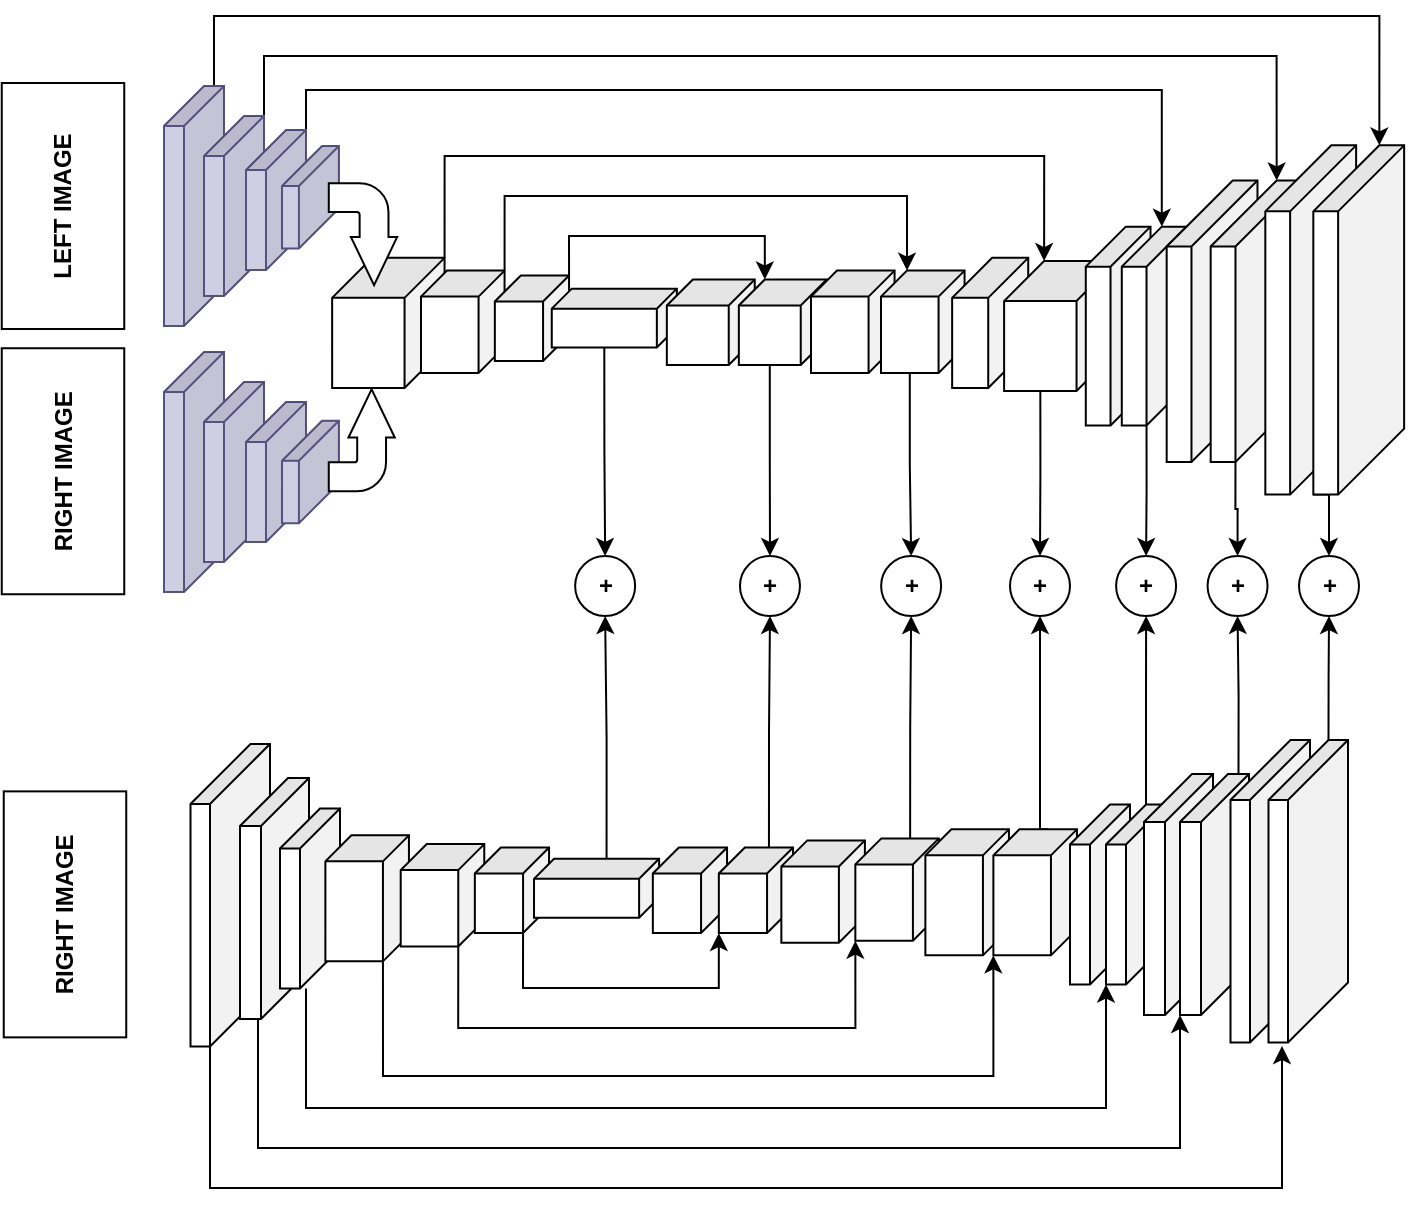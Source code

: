 <mxfile version="16.5.2" type="github">
  <diagram id="XJV9W_cmDKWi7Rnc3LGd" name="Page-1">
    <mxGraphModel dx="1043" dy="523" grid="1" gridSize="10" guides="1" tooltips="1" connect="1" arrows="1" fold="1" page="1" pageScale="1" pageWidth="850" pageHeight="1100" math="0" shadow="0">
      <root>
        <mxCell id="0" />
        <mxCell id="1" parent="0" />
        <mxCell id="3e6isMqfdNkGdxpLTALY-46" style="edgeStyle=orthogonalEdgeStyle;rounded=0;orthogonalLoop=1;jettySize=auto;html=1;exitX=0;exitY=0;exitDx=0;exitDy=5.0;exitPerimeter=0;entryX=0;entryY=0;entryDx=0;entryDy=12.4;entryPerimeter=0;" parent="1" source="ripQ546PBSJGRs5OGgcQ-14" target="j10uJciGInbWVbVoU815-24" edge="1">
          <mxGeometry relative="1" as="geometry">
            <Array as="points">
              <mxPoint x="187" y="90" />
              <mxPoint x="770" y="90" />
            </Array>
          </mxGeometry>
        </mxCell>
        <mxCell id="ripQ546PBSJGRs5OGgcQ-14" value="" style="shape=cube;whiteSpace=wrap;html=1;boundedLbl=1;backgroundOutline=1;darkOpacity=0.05;darkOpacity2=0.1;rotation=90;fillColor=#d0cee2;strokeColor=#56517e;" parent="1" vertex="1">
          <mxGeometry x="117" y="170" width="120" height="30" as="geometry" />
        </mxCell>
        <mxCell id="3e6isMqfdNkGdxpLTALY-47" style="edgeStyle=orthogonalEdgeStyle;rounded=0;orthogonalLoop=1;jettySize=auto;html=1;exitX=0;exitY=0;exitDx=0;exitDy=0;exitPerimeter=0;entryX=0;entryY=0;entryDx=0;entryDy=12.4;entryPerimeter=0;" parent="1" source="ripQ546PBSJGRs5OGgcQ-15" target="j10uJciGInbWVbVoU815-22" edge="1">
          <mxGeometry relative="1" as="geometry">
            <Array as="points">
              <mxPoint x="212" y="110" />
              <mxPoint x="718" y="110" />
            </Array>
          </mxGeometry>
        </mxCell>
        <mxCell id="ripQ546PBSJGRs5OGgcQ-15" value="" style="shape=cube;whiteSpace=wrap;html=1;boundedLbl=1;backgroundOutline=1;darkOpacity=0.05;darkOpacity2=0.1;rotation=90;fillColor=#d0cee2;strokeColor=#56517e;" parent="1" vertex="1">
          <mxGeometry x="152" y="170" width="90" height="30" as="geometry" />
        </mxCell>
        <mxCell id="qjHNvClsbBAqryhqXB2U-27" style="edgeStyle=orthogonalEdgeStyle;rounded=0;orthogonalLoop=1;jettySize=auto;html=1;exitX=0;exitY=0;exitDx=0;exitDy=0;exitPerimeter=0;entryX=0;entryY=0;entryDx=0;entryDy=12.37;entryPerimeter=0;" parent="1" source="ripQ546PBSJGRs5OGgcQ-16" target="j10uJciGInbWVbVoU815-20" edge="1">
          <mxGeometry relative="1" as="geometry">
            <mxPoint x="710" y="150" as="targetPoint" />
          </mxGeometry>
        </mxCell>
        <mxCell id="ripQ546PBSJGRs5OGgcQ-16" value="" style="shape=cube;whiteSpace=wrap;html=1;boundedLbl=1;backgroundOutline=1;darkOpacity=0.05;darkOpacity2=0.1;rotation=90;fillColor=#d0cee2;strokeColor=#56517e;" parent="1" vertex="1">
          <mxGeometry x="183" y="167" width="70" height="30" as="geometry" />
        </mxCell>
        <mxCell id="ripQ546PBSJGRs5OGgcQ-17" value="" style="shape=cube;whiteSpace=wrap;html=1;boundedLbl=1;backgroundOutline=1;darkOpacity=0.05;darkOpacity2=0.1;rotation=90;fillColor=#d0cee2;strokeColor=#56517e;" parent="1" vertex="1">
          <mxGeometry x="117" y="303" width="120" height="30" as="geometry" />
        </mxCell>
        <mxCell id="ripQ546PBSJGRs5OGgcQ-18" value="" style="shape=cube;whiteSpace=wrap;html=1;boundedLbl=1;backgroundOutline=1;darkOpacity=0.05;darkOpacity2=0.1;rotation=90;fillColor=#d0cee2;strokeColor=#56517e;" parent="1" vertex="1">
          <mxGeometry x="152" y="303" width="90" height="30" as="geometry" />
        </mxCell>
        <mxCell id="ripQ546PBSJGRs5OGgcQ-19" value="" style="shape=cube;whiteSpace=wrap;html=1;boundedLbl=1;backgroundOutline=1;darkOpacity=0.05;darkOpacity2=0.1;rotation=90;fillColor=#d0cee2;strokeColor=#56517e;" parent="1" vertex="1">
          <mxGeometry x="183" y="303" width="70" height="30" as="geometry" />
        </mxCell>
        <mxCell id="gHIy9yLXrVZsT-g1AwRH-1" value="" style="shape=cube;whiteSpace=wrap;html=1;boundedLbl=1;backgroundOutline=1;darkOpacity=0.05;darkOpacity2=0.1;rotation=90;fillColor=#d0cee2;strokeColor=#56517e;" parent="1" vertex="1">
          <mxGeometry x="209.61" y="166.41" width="51.25" height="28.45" as="geometry" />
        </mxCell>
        <mxCell id="gHIy9yLXrVZsT-g1AwRH-2" value="" style="shape=cube;whiteSpace=wrap;html=1;boundedLbl=1;backgroundOutline=1;darkOpacity=0.05;darkOpacity2=0.1;rotation=90;fillColor=#d0cee2;strokeColor=#56517e;" parent="1" vertex="1">
          <mxGeometry x="209.61" y="303.78" width="51.25" height="28.45" as="geometry" />
        </mxCell>
        <mxCell id="gHIy9yLXrVZsT-g1AwRH-4" value="&lt;b&gt;LEFT IMAGE&lt;/b&gt;" style="rounded=0;whiteSpace=wrap;html=1;rotation=-90;" parent="1" vertex="1">
          <mxGeometry x="50" y="154.38" width="123" height="61.25" as="geometry" />
        </mxCell>
        <mxCell id="gHIy9yLXrVZsT-g1AwRH-5" value="&lt;b&gt;RIGHT IMAGE&lt;/b&gt;" style="rounded=0;whiteSpace=wrap;html=1;rotation=-90;" parent="1" vertex="1">
          <mxGeometry x="50" y="287" width="123" height="61.25" as="geometry" />
        </mxCell>
        <mxCell id="3e6isMqfdNkGdxpLTALY-48" style="edgeStyle=orthogonalEdgeStyle;rounded=0;orthogonalLoop=1;jettySize=auto;html=1;exitX=0;exitY=0;exitDx=0;exitDy=0;exitPerimeter=0;entryX=0;entryY=0;entryDx=0;entryDy=36.21;entryPerimeter=0;" parent="1" source="gHIy9yLXrVZsT-g1AwRH-6" target="j10uJciGInbWVbVoU815-18" edge="1">
          <mxGeometry relative="1" as="geometry">
            <Array as="points">
              <mxPoint x="302" y="160" />
              <mxPoint x="602" y="160" />
            </Array>
          </mxGeometry>
        </mxCell>
        <mxCell id="gHIy9yLXrVZsT-g1AwRH-6" value="" style="shape=cube;whiteSpace=wrap;html=1;boundedLbl=1;backgroundOutline=1;darkOpacity=0.05;darkOpacity2=0.1;rotation=90;" parent="1" vertex="1">
          <mxGeometry x="241.67" y="215.33" width="65.01" height="56.21" as="geometry" />
        </mxCell>
        <mxCell id="gHIy9yLXrVZsT-g1AwRH-16" value="" style="html=1;shadow=0;dashed=0;align=center;verticalAlign=middle;shape=mxgraph.arrows2.bendArrow;dy=7.21;dx=24.16;notch=0;arrowHead=23.15;rounded=1;rotation=90;" parent="1" vertex="1">
          <mxGeometry x="236" y="182" width="50.99" height="34.21" as="geometry" />
        </mxCell>
        <mxCell id="j10uJciGInbWVbVoU815-2" value="" style="html=1;shadow=0;dashed=0;align=center;verticalAlign=middle;shape=mxgraph.arrows2.bendArrow;dy=7.21;dx=24.16;notch=0;arrowHead=23.15;rounded=1;rotation=-90;flipV=1;" parent="1" vertex="1">
          <mxGeometry x="235.39" y="285.61" width="50.99" height="33" as="geometry" />
        </mxCell>
        <mxCell id="3e6isMqfdNkGdxpLTALY-1" style="edgeStyle=orthogonalEdgeStyle;rounded=0;orthogonalLoop=1;jettySize=auto;html=1;exitX=0;exitY=0;exitDx=0;exitDy=0;exitPerimeter=0;entryX=0;entryY=0;entryDx=0;entryDy=28.78;entryPerimeter=0;" parent="1" source="j10uJciGInbWVbVoU815-4" target="j10uJciGInbWVbVoU815-15" edge="1">
          <mxGeometry relative="1" as="geometry">
            <Array as="points">
              <mxPoint x="332" y="180" />
              <mxPoint x="534" y="180" />
            </Array>
          </mxGeometry>
        </mxCell>
        <mxCell id="j10uJciGInbWVbVoU815-4" value="" style="shape=cube;whiteSpace=wrap;html=1;boundedLbl=1;backgroundOutline=1;darkOpacity=0.05;darkOpacity2=0.1;rotation=90;size=13;" parent="1" vertex="1">
          <mxGeometry x="285.82" y="221.99" width="51.15" height="41.78" as="geometry" />
        </mxCell>
        <mxCell id="3e6isMqfdNkGdxpLTALY-2" style="edgeStyle=orthogonalEdgeStyle;rounded=0;orthogonalLoop=1;jettySize=auto;html=1;exitX=0;exitY=0;exitDx=0;exitDy=0;exitPerimeter=0;entryX=0;entryY=0;entryDx=0;entryDy=30.95;entryPerimeter=0;" parent="1" source="j10uJciGInbWVbVoU815-6" target="j10uJciGInbWVbVoU815-12" edge="1">
          <mxGeometry relative="1" as="geometry">
            <Array as="points">
              <mxPoint x="364" y="200" />
              <mxPoint x="462" y="200" />
            </Array>
          </mxGeometry>
        </mxCell>
        <mxCell id="j10uJciGInbWVbVoU815-6" value="" style="shape=cube;whiteSpace=wrap;html=1;boundedLbl=1;backgroundOutline=1;darkOpacity=0.05;darkOpacity2=0.1;rotation=90;size=13;" parent="1" vertex="1">
          <mxGeometry x="324.57" y="222.56" width="42.81" height="37.11" as="geometry" />
        </mxCell>
        <mxCell id="3e6isMqfdNkGdxpLTALY-34" style="edgeStyle=orthogonalEdgeStyle;rounded=0;orthogonalLoop=1;jettySize=auto;html=1;exitX=0;exitY=0;exitDx=29.43;exitDy=36.27;exitPerimeter=0;entryX=0.5;entryY=0;entryDx=0;entryDy=0;" parent="1" source="j10uJciGInbWVbVoU815-8" target="3e6isMqfdNkGdxpLTALY-8" edge="1">
          <mxGeometry relative="1" as="geometry" />
        </mxCell>
        <mxCell id="j10uJciGInbWVbVoU815-8" value="" style="shape=cube;whiteSpace=wrap;html=1;boundedLbl=1;backgroundOutline=1;darkOpacity=0.05;darkOpacity2=0.1;rotation=90;size=10;" parent="1" vertex="1">
          <mxGeometry x="372.44" y="209.77" width="29.43" height="62.54" as="geometry" />
        </mxCell>
        <mxCell id="j10uJciGInbWVbVoU815-9" value="" style="shape=cube;whiteSpace=wrap;html=1;boundedLbl=1;backgroundOutline=1;darkOpacity=0.05;darkOpacity2=0.1;rotation=90;size=13;" parent="1" vertex="1">
          <mxGeometry x="413.99" y="221.14" width="42.81" height="43.95" as="geometry" />
        </mxCell>
        <mxCell id="3e6isMqfdNkGdxpLTALY-21" style="edgeStyle=orthogonalEdgeStyle;rounded=0;orthogonalLoop=1;jettySize=auto;html=1;exitX=0;exitY=0;exitDx=42.81;exitDy=28.475;exitPerimeter=0;entryX=0.5;entryY=0;entryDx=0;entryDy=0;" parent="1" source="j10uJciGInbWVbVoU815-12" target="3e6isMqfdNkGdxpLTALY-20" edge="1">
          <mxGeometry relative="1" as="geometry" />
        </mxCell>
        <mxCell id="j10uJciGInbWVbVoU815-12" value="" style="shape=cube;whiteSpace=wrap;html=1;boundedLbl=1;backgroundOutline=1;darkOpacity=0.05;darkOpacity2=0.1;rotation=90;size=13;" parent="1" vertex="1">
          <mxGeometry x="449.99" y="221.14" width="42.81" height="43.95" as="geometry" />
        </mxCell>
        <mxCell id="j10uJciGInbWVbVoU815-14" value="" style="shape=cube;whiteSpace=wrap;html=1;boundedLbl=1;backgroundOutline=1;darkOpacity=0.05;darkOpacity2=0.1;rotation=90;size=13;" parent="1" vertex="1">
          <mxGeometry x="480.82" y="221.99" width="51.15" height="41.78" as="geometry" />
        </mxCell>
        <mxCell id="3e6isMqfdNkGdxpLTALY-25" style="edgeStyle=orthogonalEdgeStyle;rounded=0;orthogonalLoop=1;jettySize=auto;html=1;exitX=0;exitY=0;exitDx=51.15;exitDy=27.39;exitPerimeter=0;entryX=0.5;entryY=0;entryDx=0;entryDy=0;" parent="1" source="j10uJciGInbWVbVoU815-15" target="3e6isMqfdNkGdxpLTALY-23" edge="1">
          <mxGeometry relative="1" as="geometry" />
        </mxCell>
        <mxCell id="j10uJciGInbWVbVoU815-15" value="" style="shape=cube;whiteSpace=wrap;html=1;boundedLbl=1;backgroundOutline=1;darkOpacity=0.05;darkOpacity2=0.1;rotation=90;size=13;" parent="1" vertex="1">
          <mxGeometry x="515.82" y="221.99" width="51.15" height="41.78" as="geometry" />
        </mxCell>
        <mxCell id="j10uJciGInbWVbVoU815-17" value="" style="shape=cube;whiteSpace=wrap;html=1;boundedLbl=1;backgroundOutline=1;darkOpacity=0.05;darkOpacity2=0.1;rotation=90;" parent="1" vertex="1">
          <mxGeometry x="542.59" y="224.42" width="65.01" height="38.04" as="geometry" />
        </mxCell>
        <mxCell id="3e6isMqfdNkGdxpLTALY-32" style="edgeStyle=orthogonalEdgeStyle;rounded=0;orthogonalLoop=1;jettySize=auto;html=1;exitX=0;exitY=0;exitDx=65.01;exitDy=38.105;exitPerimeter=0;entryX=0.5;entryY=0;entryDx=0;entryDy=0;" parent="1" source="j10uJciGInbWVbVoU815-18" target="3e6isMqfdNkGdxpLTALY-28" edge="1">
          <mxGeometry relative="1" as="geometry" />
        </mxCell>
        <mxCell id="j10uJciGInbWVbVoU815-18" value="" style="shape=cube;whiteSpace=wrap;html=1;boundedLbl=1;backgroundOutline=1;darkOpacity=0.05;darkOpacity2=0.1;rotation=90;" parent="1" vertex="1">
          <mxGeometry x="577.66" y="216.92" width="65.01" height="56.21" as="geometry" />
        </mxCell>
        <mxCell id="j10uJciGInbWVbVoU815-19" value="" style="shape=cube;whiteSpace=wrap;html=1;boundedLbl=1;backgroundOutline=1;darkOpacity=0.05;darkOpacity2=0.1;rotation=90;" parent="1" vertex="1">
          <mxGeometry x="589.38" y="228.84" width="99.4" height="32.37" as="geometry" />
        </mxCell>
        <mxCell id="3e6isMqfdNkGdxpLTALY-38" style="edgeStyle=orthogonalEdgeStyle;rounded=0;orthogonalLoop=1;jettySize=auto;html=1;exitX=0;exitY=0;exitDx=99.4;exitDy=20;exitPerimeter=0;entryX=0.5;entryY=0;entryDx=0;entryDy=0;" parent="1" source="j10uJciGInbWVbVoU815-20" target="3e6isMqfdNkGdxpLTALY-35" edge="1">
          <mxGeometry relative="1" as="geometry" />
        </mxCell>
        <mxCell id="j10uJciGInbWVbVoU815-20" value="" style="shape=cube;whiteSpace=wrap;html=1;boundedLbl=1;backgroundOutline=1;darkOpacity=0.05;darkOpacity2=0.1;rotation=90;" parent="1" vertex="1">
          <mxGeometry x="607.38" y="228.84" width="99.4" height="32.37" as="geometry" />
        </mxCell>
        <mxCell id="j10uJciGInbWVbVoU815-21" value="" style="shape=cube;whiteSpace=wrap;html=1;boundedLbl=1;backgroundOutline=1;darkOpacity=0.05;darkOpacity2=0.1;rotation=90;size=33;" parent="1" vertex="1">
          <mxGeometry x="615.67" y="219.91" width="140.74" height="45.4" as="geometry" />
        </mxCell>
        <mxCell id="3e6isMqfdNkGdxpLTALY-41" style="edgeStyle=orthogonalEdgeStyle;rounded=0;orthogonalLoop=1;jettySize=auto;html=1;exitX=0;exitY=0;exitDx=140.74;exitDy=33;exitPerimeter=0;entryX=0.5;entryY=0;entryDx=0;entryDy=0;" parent="1" source="j10uJciGInbWVbVoU815-22" target="3e6isMqfdNkGdxpLTALY-36" edge="1">
          <mxGeometry relative="1" as="geometry" />
        </mxCell>
        <mxCell id="j10uJciGInbWVbVoU815-22" value="" style="shape=cube;whiteSpace=wrap;html=1;boundedLbl=1;backgroundOutline=1;darkOpacity=0.05;darkOpacity2=0.1;rotation=90;size=33;" parent="1" vertex="1">
          <mxGeometry x="637.67" y="219.91" width="140.74" height="45.4" as="geometry" />
        </mxCell>
        <mxCell id="j10uJciGInbWVbVoU815-23" value="" style="shape=cube;whiteSpace=wrap;html=1;boundedLbl=1;backgroundOutline=1;darkOpacity=0.05;darkOpacity2=0.1;rotation=90;size=33;" parent="1" vertex="1">
          <mxGeometry x="648.05" y="219.29" width="174.63" height="45.4" as="geometry" />
        </mxCell>
        <mxCell id="3e6isMqfdNkGdxpLTALY-42" style="edgeStyle=orthogonalEdgeStyle;rounded=0;orthogonalLoop=1;jettySize=auto;html=1;exitX=1;exitY=1;exitDx=0;exitDy=0;exitPerimeter=0;entryX=0.5;entryY=0;entryDx=0;entryDy=0;" parent="1" source="j10uJciGInbWVbVoU815-24" target="3e6isMqfdNkGdxpLTALY-37" edge="1">
          <mxGeometry relative="1" as="geometry" />
        </mxCell>
        <mxCell id="j10uJciGInbWVbVoU815-24" value="" style="shape=cube;whiteSpace=wrap;html=1;boundedLbl=1;backgroundOutline=1;darkOpacity=0.05;darkOpacity2=0.1;rotation=90;size=33;" parent="1" vertex="1">
          <mxGeometry x="672.05" y="219.29" width="174.63" height="45.4" as="geometry" />
        </mxCell>
        <mxCell id="qjHNvClsbBAqryhqXB2U-22" style="edgeStyle=orthogonalEdgeStyle;rounded=0;orthogonalLoop=1;jettySize=auto;html=1;exitX=0;exitY=0;exitDx=151.25;exitDy=30;exitPerimeter=0;" parent="1" source="qjHNvClsbBAqryhqXB2U-1" edge="1">
          <mxGeometry relative="1" as="geometry">
            <mxPoint x="721" y="605" as="targetPoint" />
            <Array as="points">
              <mxPoint x="185" y="676" />
              <mxPoint x="721" y="676" />
            </Array>
          </mxGeometry>
        </mxCell>
        <mxCell id="qjHNvClsbBAqryhqXB2U-1" value="" style="shape=cube;whiteSpace=wrap;html=1;boundedLbl=1;backgroundOutline=1;darkOpacity=0.05;darkOpacity2=0.1;rotation=90;size=30;" parent="1" vertex="1">
          <mxGeometry x="119.5" y="509.75" width="151.25" height="39.75" as="geometry" />
        </mxCell>
        <mxCell id="3e6isMqfdNkGdxpLTALY-3" style="edgeStyle=orthogonalEdgeStyle;rounded=0;orthogonalLoop=1;jettySize=auto;html=1;exitX=0;exitY=0;exitDx=120.5;exitDy=24;exitPerimeter=0;entryX=1;entryY=1;entryDx=0;entryDy=0;entryPerimeter=0;" parent="1" source="qjHNvClsbBAqryhqXB2U-2" target="qjHNvClsbBAqryhqXB2U-19" edge="1">
          <mxGeometry relative="1" as="geometry">
            <Array as="points">
              <mxPoint x="209" y="656" />
              <mxPoint x="670" y="656" />
            </Array>
          </mxGeometry>
        </mxCell>
        <mxCell id="qjHNvClsbBAqryhqXB2U-2" value="" style="shape=cube;whiteSpace=wrap;html=1;boundedLbl=1;backgroundOutline=1;darkOpacity=0.05;darkOpacity2=0.1;rotation=90;size=24;" parent="1" vertex="1">
          <mxGeometry x="157" y="514" width="120.5" height="34.5" as="geometry" />
        </mxCell>
        <mxCell id="3e6isMqfdNkGdxpLTALY-4" style="edgeStyle=orthogonalEdgeStyle;rounded=0;orthogonalLoop=1;jettySize=auto;html=1;exitX=0;exitY=0;exitDx=90;exitDy=20;exitPerimeter=0;entryX=1;entryY=1;entryDx=0;entryDy=0;entryPerimeter=0;" parent="1" target="qjHNvClsbBAqryhqXB2U-17" edge="1">
          <mxGeometry relative="1" as="geometry">
            <mxPoint x="233" y="576.25" as="sourcePoint" />
            <Array as="points">
              <mxPoint x="233" y="636" />
              <mxPoint x="633" y="636" />
            </Array>
          </mxGeometry>
        </mxCell>
        <mxCell id="qjHNvClsbBAqryhqXB2U-3" value="" style="shape=cube;whiteSpace=wrap;html=1;boundedLbl=1;backgroundOutline=1;darkOpacity=0.05;darkOpacity2=0.1;rotation=90;" parent="1" vertex="1">
          <mxGeometry x="190" y="516.25" width="90" height="30" as="geometry" />
        </mxCell>
        <mxCell id="3e6isMqfdNkGdxpLTALY-45" style="edgeStyle=orthogonalEdgeStyle;rounded=0;orthogonalLoop=1;jettySize=auto;html=1;exitX=0;exitY=0;exitDx=63.0;exitDy=13;exitPerimeter=0;entryX=1;entryY=1;entryDx=0;entryDy=0;entryPerimeter=0;" parent="1" source="qjHNvClsbBAqryhqXB2U-4" target="qjHNvClsbBAqryhqXB2U-15" edge="1">
          <mxGeometry relative="1" as="geometry">
            <Array as="points">
              <mxPoint x="272" y="620" />
              <mxPoint x="577" y="620" />
            </Array>
          </mxGeometry>
        </mxCell>
        <mxCell id="qjHNvClsbBAqryhqXB2U-4" value="" style="shape=cube;whiteSpace=wrap;html=1;boundedLbl=1;backgroundOutline=1;darkOpacity=0.05;darkOpacity2=0.1;rotation=90;size=13;" parent="1" vertex="1">
          <mxGeometry x="232.08" y="510.29" width="63" height="41.78" as="geometry" />
        </mxCell>
        <mxCell id="3e6isMqfdNkGdxpLTALY-6" style="edgeStyle=orthogonalEdgeStyle;rounded=0;orthogonalLoop=1;jettySize=auto;html=1;exitX=0;exitY=0;exitDx=51.15;exitDy=13;exitPerimeter=0;entryX=1;entryY=1;entryDx=0;entryDy=0;entryPerimeter=0;" parent="1" source="qjHNvClsbBAqryhqXB2U-5" target="qjHNvClsbBAqryhqXB2U-13" edge="1">
          <mxGeometry relative="1" as="geometry">
            <Array as="points">
              <mxPoint x="309" y="596" />
              <mxPoint x="507" y="596" />
            </Array>
          </mxGeometry>
        </mxCell>
        <mxCell id="qjHNvClsbBAqryhqXB2U-5" value="" style="shape=cube;whiteSpace=wrap;html=1;boundedLbl=1;backgroundOutline=1;darkOpacity=0.05;darkOpacity2=0.1;rotation=90;size=13;" parent="1" vertex="1">
          <mxGeometry x="275.67" y="508.73" width="51.15" height="41.78" as="geometry" />
        </mxCell>
        <mxCell id="3e6isMqfdNkGdxpLTALY-7" style="edgeStyle=orthogonalEdgeStyle;rounded=0;orthogonalLoop=1;jettySize=auto;html=1;exitX=0;exitY=0;exitDx=42.81;exitDy=13;exitPerimeter=0;entryX=1;entryY=1;entryDx=0;entryDy=0;entryPerimeter=0;" parent="1" source="qjHNvClsbBAqryhqXB2U-6" target="qjHNvClsbBAqryhqXB2U-10" edge="1">
          <mxGeometry relative="1" as="geometry">
            <Array as="points">
              <mxPoint x="342" y="576" />
              <mxPoint x="439" y="576" />
            </Array>
          </mxGeometry>
        </mxCell>
        <mxCell id="qjHNvClsbBAqryhqXB2U-6" value="" style="shape=cube;whiteSpace=wrap;html=1;boundedLbl=1;backgroundOutline=1;darkOpacity=0.05;darkOpacity2=0.1;rotation=90;size=13;" parent="1" vertex="1">
          <mxGeometry x="314.57" y="508.56" width="42.81" height="37.11" as="geometry" />
        </mxCell>
        <mxCell id="3e6isMqfdNkGdxpLTALY-33" style="edgeStyle=orthogonalEdgeStyle;rounded=0;orthogonalLoop=1;jettySize=auto;html=1;exitX=0;exitY=0;exitDx=0;exitDy=26.27;exitPerimeter=0;entryX=0.5;entryY=1;entryDx=0;entryDy=0;" parent="1" source="qjHNvClsbBAqryhqXB2U-7" target="3e6isMqfdNkGdxpLTALY-8" edge="1">
          <mxGeometry relative="1" as="geometry" />
        </mxCell>
        <mxCell id="qjHNvClsbBAqryhqXB2U-7" value="" style="shape=cube;whiteSpace=wrap;html=1;boundedLbl=1;backgroundOutline=1;darkOpacity=0.05;darkOpacity2=0.1;rotation=90;size=10;" parent="1" vertex="1">
          <mxGeometry x="363.57" y="494.84" width="29.43" height="62.54" as="geometry" />
        </mxCell>
        <mxCell id="qjHNvClsbBAqryhqXB2U-8" value="&lt;b&gt;RIGHT IMAGE&lt;/b&gt;" style="rounded=0;whiteSpace=wrap;html=1;rotation=-90;" parent="1" vertex="1">
          <mxGeometry x="51" y="508.56" width="123" height="61.25" as="geometry" />
        </mxCell>
        <mxCell id="qjHNvClsbBAqryhqXB2U-9" value="" style="shape=cube;whiteSpace=wrap;html=1;boundedLbl=1;backgroundOutline=1;darkOpacity=0.05;darkOpacity2=0.1;rotation=90;size=13;" parent="1" vertex="1">
          <mxGeometry x="403.57" y="508.56" width="42.81" height="37.11" as="geometry" />
        </mxCell>
        <mxCell id="3e6isMqfdNkGdxpLTALY-22" style="edgeStyle=orthogonalEdgeStyle;rounded=0;orthogonalLoop=1;jettySize=auto;html=1;exitX=0;exitY=0;exitDx=0;exitDy=12.055;exitPerimeter=0;entryX=0.5;entryY=1;entryDx=0;entryDy=0;" parent="1" source="qjHNvClsbBAqryhqXB2U-10" target="3e6isMqfdNkGdxpLTALY-20" edge="1">
          <mxGeometry relative="1" as="geometry" />
        </mxCell>
        <mxCell id="qjHNvClsbBAqryhqXB2U-10" value="" style="shape=cube;whiteSpace=wrap;html=1;boundedLbl=1;backgroundOutline=1;darkOpacity=0.05;darkOpacity2=0.1;rotation=90;size=13;" parent="1" vertex="1">
          <mxGeometry x="436.57" y="508.56" width="42.81" height="37.11" as="geometry" />
        </mxCell>
        <mxCell id="qjHNvClsbBAqryhqXB2U-12" value="" style="shape=cube;whiteSpace=wrap;html=1;boundedLbl=1;backgroundOutline=1;darkOpacity=0.05;darkOpacity2=0.1;rotation=90;size=13;" parent="1" vertex="1">
          <mxGeometry x="465.99" y="506.89" width="51.15" height="41.78" as="geometry" />
        </mxCell>
        <mxCell id="3e6isMqfdNkGdxpLTALY-24" style="edgeStyle=orthogonalEdgeStyle;rounded=0;orthogonalLoop=1;jettySize=auto;html=1;exitX=0;exitY=0;exitDx=0;exitDy=14.39;exitPerimeter=0;" parent="1" source="qjHNvClsbBAqryhqXB2U-13" target="3e6isMqfdNkGdxpLTALY-23" edge="1">
          <mxGeometry relative="1" as="geometry" />
        </mxCell>
        <mxCell id="qjHNvClsbBAqryhqXB2U-13" value="" style="shape=cube;whiteSpace=wrap;html=1;boundedLbl=1;backgroundOutline=1;darkOpacity=0.05;darkOpacity2=0.1;rotation=90;size=13;" parent="1" vertex="1">
          <mxGeometry x="502.99" y="505.89" width="51.15" height="41.78" as="geometry" />
        </mxCell>
        <mxCell id="qjHNvClsbBAqryhqXB2U-14" value="" style="shape=cube;whiteSpace=wrap;html=1;boundedLbl=1;backgroundOutline=1;darkOpacity=0.05;darkOpacity2=0.1;rotation=90;size=13;" parent="1" vertex="1">
          <mxGeometry x="532.08" y="507.29" width="63" height="41.78" as="geometry" />
        </mxCell>
        <mxCell id="3e6isMqfdNkGdxpLTALY-44" style="edgeStyle=orthogonalEdgeStyle;rounded=0;orthogonalLoop=1;jettySize=auto;html=1;exitX=0;exitY=0;exitDx=0;exitDy=14.39;exitPerimeter=0;entryX=0.5;entryY=1;entryDx=0;entryDy=0;" parent="1" source="qjHNvClsbBAqryhqXB2U-15" target="3e6isMqfdNkGdxpLTALY-28" edge="1">
          <mxGeometry relative="1" as="geometry">
            <Array as="points">
              <mxPoint x="600" y="497" />
            </Array>
          </mxGeometry>
        </mxCell>
        <mxCell id="qjHNvClsbBAqryhqXB2U-15" value="" style="shape=cube;whiteSpace=wrap;html=1;boundedLbl=1;backgroundOutline=1;darkOpacity=0.05;darkOpacity2=0.1;rotation=90;size=13;" parent="1" vertex="1">
          <mxGeometry x="566.08" y="507.29" width="63" height="41.78" as="geometry" />
        </mxCell>
        <mxCell id="qjHNvClsbBAqryhqXB2U-16" value="" style="shape=cube;whiteSpace=wrap;html=1;boundedLbl=1;backgroundOutline=1;darkOpacity=0.05;darkOpacity2=0.1;rotation=90;" parent="1" vertex="1">
          <mxGeometry x="585" y="514.25" width="90" height="30" as="geometry" />
        </mxCell>
        <mxCell id="3e6isMqfdNkGdxpLTALY-39" style="edgeStyle=orthogonalEdgeStyle;rounded=0;orthogonalLoop=1;jettySize=auto;html=1;exitX=0;exitY=0;exitDx=0;exitDy=10.0;exitPerimeter=0;entryX=0.5;entryY=1;entryDx=0;entryDy=0;" parent="1" source="qjHNvClsbBAqryhqXB2U-17" target="3e6isMqfdNkGdxpLTALY-35" edge="1">
          <mxGeometry relative="1" as="geometry" />
        </mxCell>
        <mxCell id="qjHNvClsbBAqryhqXB2U-17" value="" style="shape=cube;whiteSpace=wrap;html=1;boundedLbl=1;backgroundOutline=1;darkOpacity=0.05;darkOpacity2=0.1;rotation=90;" parent="1" vertex="1">
          <mxGeometry x="603" y="514.25" width="90" height="30" as="geometry" />
        </mxCell>
        <mxCell id="qjHNvClsbBAqryhqXB2U-18" value="" style="shape=cube;whiteSpace=wrap;html=1;boundedLbl=1;backgroundOutline=1;darkOpacity=0.05;darkOpacity2=0.1;rotation=90;size=24;" parent="1" vertex="1">
          <mxGeometry x="609" y="512" width="120.5" height="34.5" as="geometry" />
        </mxCell>
        <mxCell id="3e6isMqfdNkGdxpLTALY-40" style="edgeStyle=orthogonalEdgeStyle;rounded=0;orthogonalLoop=1;jettySize=auto;html=1;exitX=0;exitY=0;exitDx=0;exitDy=5.25;exitPerimeter=0;entryX=0.5;entryY=1;entryDx=0;entryDy=0;" parent="1" source="qjHNvClsbBAqryhqXB2U-19" target="3e6isMqfdNkGdxpLTALY-36" edge="1">
          <mxGeometry relative="1" as="geometry" />
        </mxCell>
        <mxCell id="qjHNvClsbBAqryhqXB2U-19" value="" style="shape=cube;whiteSpace=wrap;html=1;boundedLbl=1;backgroundOutline=1;darkOpacity=0.05;darkOpacity2=0.1;rotation=90;size=24;" parent="1" vertex="1">
          <mxGeometry x="627" y="512" width="120.5" height="34.5" as="geometry" />
        </mxCell>
        <mxCell id="qjHNvClsbBAqryhqXB2U-20" value="" style="shape=cube;whiteSpace=wrap;html=1;boundedLbl=1;backgroundOutline=1;darkOpacity=0.05;darkOpacity2=0.1;rotation=90;size=30;" parent="1" vertex="1">
          <mxGeometry x="639.5" y="507.75" width="151.25" height="39.75" as="geometry" />
        </mxCell>
        <mxCell id="3e6isMqfdNkGdxpLTALY-43" style="edgeStyle=orthogonalEdgeStyle;rounded=0;orthogonalLoop=1;jettySize=auto;html=1;exitX=0;exitY=0;exitDx=0;exitDy=9.75;exitPerimeter=0;entryX=0.5;entryY=1;entryDx=0;entryDy=0;" parent="1" source="qjHNvClsbBAqryhqXB2U-21" target="3e6isMqfdNkGdxpLTALY-37" edge="1">
          <mxGeometry relative="1" as="geometry" />
        </mxCell>
        <mxCell id="qjHNvClsbBAqryhqXB2U-21" value="" style="shape=cube;whiteSpace=wrap;html=1;boundedLbl=1;backgroundOutline=1;darkOpacity=0.05;darkOpacity2=0.1;rotation=90;size=30;" parent="1" vertex="1">
          <mxGeometry x="658.5" y="507.75" width="151.25" height="39.75" as="geometry" />
        </mxCell>
        <mxCell id="3e6isMqfdNkGdxpLTALY-8" value="&lt;b&gt;+&lt;/b&gt;" style="ellipse;whiteSpace=wrap;html=1;aspect=fixed;" parent="1" vertex="1">
          <mxGeometry x="367.57" y="360" width="30" height="30" as="geometry" />
        </mxCell>
        <mxCell id="3e6isMqfdNkGdxpLTALY-20" value="&lt;b&gt;+&lt;/b&gt;" style="ellipse;whiteSpace=wrap;html=1;aspect=fixed;" parent="1" vertex="1">
          <mxGeometry x="449.99" y="360" width="30" height="30" as="geometry" />
        </mxCell>
        <mxCell id="3e6isMqfdNkGdxpLTALY-23" value="&lt;b&gt;+&lt;/b&gt;" style="ellipse;whiteSpace=wrap;html=1;aspect=fixed;" parent="1" vertex="1">
          <mxGeometry x="520.57" y="360" width="30" height="30" as="geometry" />
        </mxCell>
        <mxCell id="3e6isMqfdNkGdxpLTALY-28" value="&lt;b&gt;+&lt;/b&gt;" style="ellipse;whiteSpace=wrap;html=1;aspect=fixed;" parent="1" vertex="1">
          <mxGeometry x="585.0" y="360" width="30" height="30" as="geometry" />
        </mxCell>
        <mxCell id="3e6isMqfdNkGdxpLTALY-35" value="&lt;b&gt;+&lt;/b&gt;" style="ellipse;whiteSpace=wrap;html=1;aspect=fixed;" parent="1" vertex="1">
          <mxGeometry x="638.05" y="360" width="30" height="30" as="geometry" />
        </mxCell>
        <mxCell id="3e6isMqfdNkGdxpLTALY-36" value="&lt;b&gt;+&lt;/b&gt;" style="ellipse;whiteSpace=wrap;html=1;aspect=fixed;" parent="1" vertex="1">
          <mxGeometry x="683.78" y="360" width="30" height="30" as="geometry" />
        </mxCell>
        <mxCell id="3e6isMqfdNkGdxpLTALY-37" value="&lt;b&gt;+&lt;/b&gt;" style="ellipse;whiteSpace=wrap;html=1;aspect=fixed;" parent="1" vertex="1">
          <mxGeometry x="729.5" y="360" width="30" height="30" as="geometry" />
        </mxCell>
      </root>
    </mxGraphModel>
  </diagram>
</mxfile>
